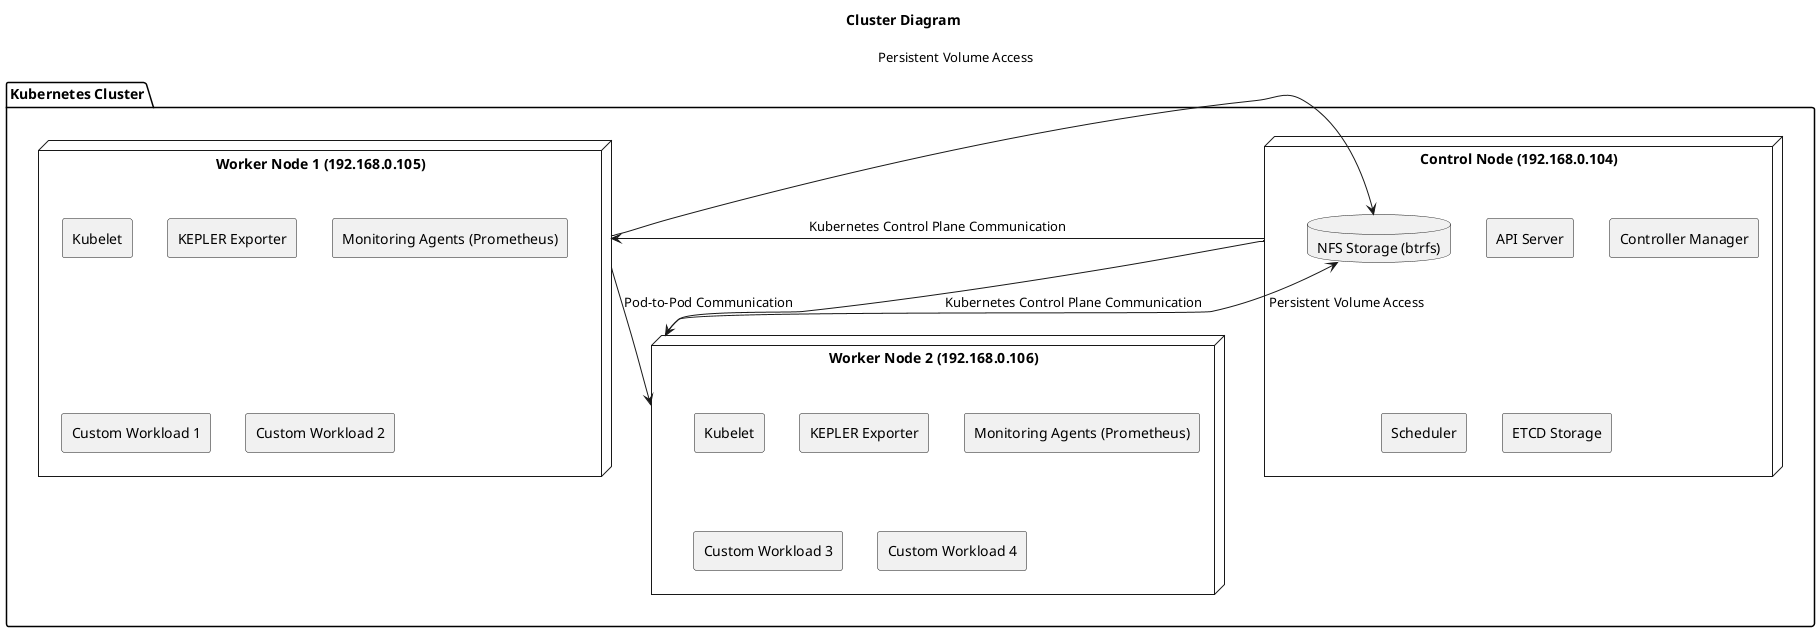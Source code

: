 
@startuml
title Cluster Diagram

package "Kubernetes Cluster" {
    node "Control Node (192.168.0.104)" as control {
        rectangle "API Server" as apiserver
        rectangle "Controller Manager" as controller
        rectangle "Scheduler" as scheduler
        rectangle "ETCD Storage" as etcd
        database "NFS Storage (btrfs)" as nfs
    }

    node "Worker Node 1 (192.168.0.105)" as worker1 {
        rectangle "Kubelet" as kubelet1
        rectangle "KEPLER Exporter" as kepler1
        rectangle "Monitoring Agents (Prometheus)" as prom1
        rectangle "Custom Workload 1" as workload1
        rectangle "Custom Workload 2" as workload2
    }

    node "Worker Node 2 (192.168.0.106)" as worker2 {
        rectangle "Kubelet" as kubelet2
        rectangle "KEPLER Exporter" as kepler2
        rectangle "Monitoring Agents (Prometheus)" as prom2
        rectangle "Custom Workload 3" as workload3
        rectangle "Custom Workload 4" as workload4
    }
}

control --> worker1 : Kubernetes Control Plane Communication
control --> worker2 : Kubernetes Control Plane Communication
worker1 --> worker2 : Pod-to-Pod Communication
worker1 --> nfs : Persistent Volume Access
worker2 --> nfs : Persistent Volume Access

@enduml
